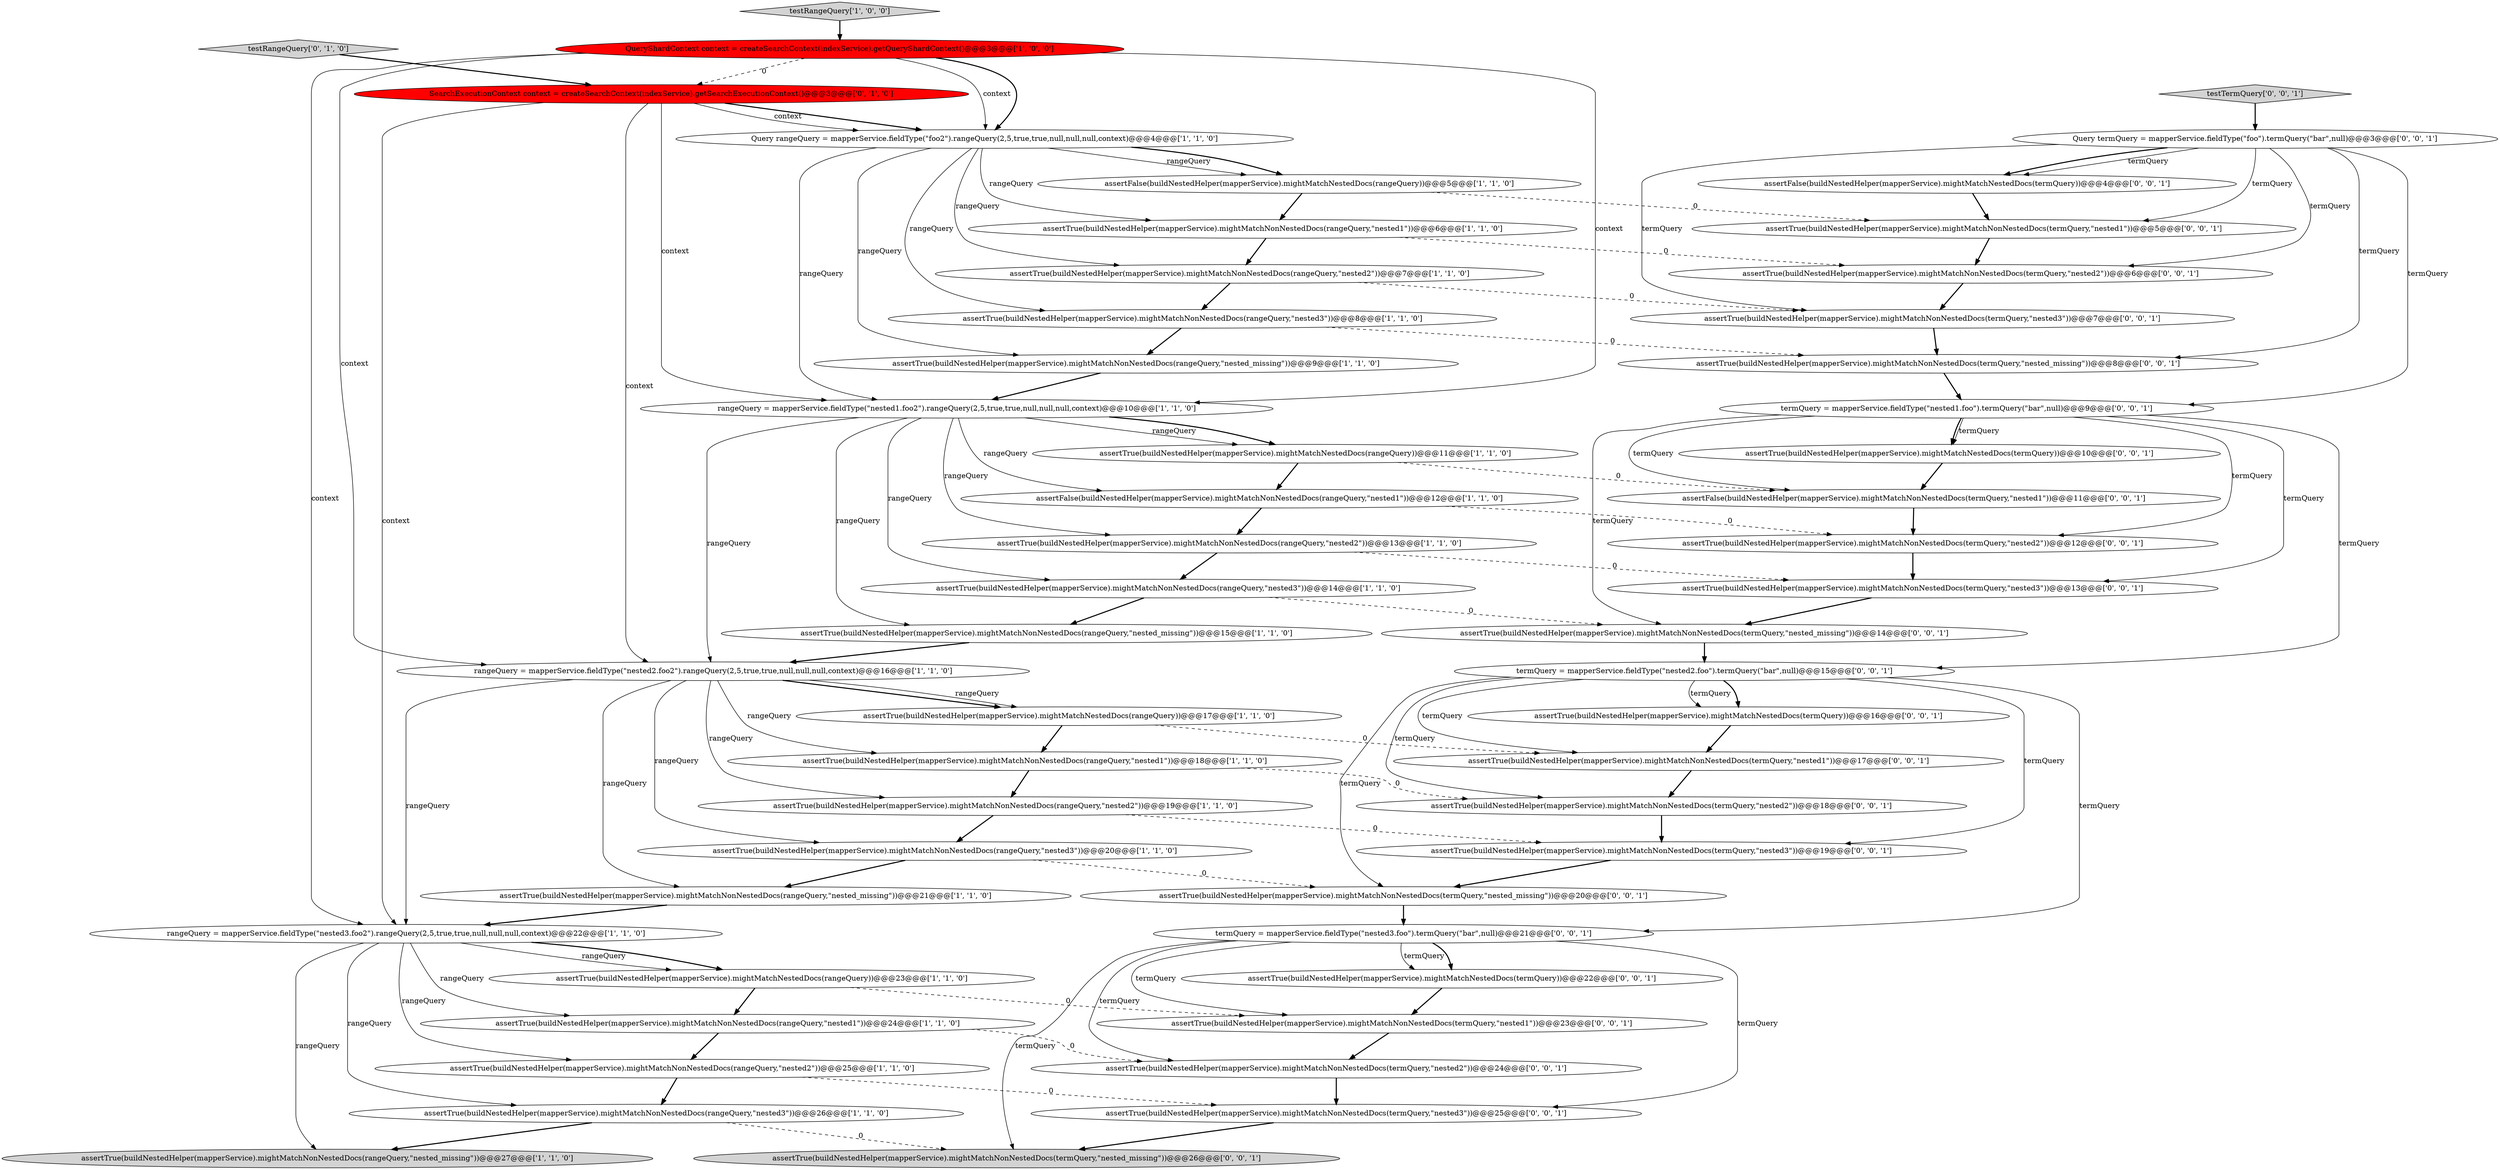 digraph {
37 [style = filled, label = "assertTrue(buildNestedHelper(mapperService).mightMatchNestedDocs(termQuery))@@@16@@@['0', '0', '1']", fillcolor = white, shape = ellipse image = "AAA0AAABBB3BBB"];
16 [style = filled, label = "assertTrue(buildNestedHelper(mapperService).mightMatchNonNestedDocs(rangeQuery,\"nested_missing\"))@@@27@@@['1', '1', '0']", fillcolor = lightgray, shape = ellipse image = "AAA0AAABBB1BBB"];
49 [style = filled, label = "assertTrue(buildNestedHelper(mapperService).mightMatchNonNestedDocs(termQuery,\"nested1\"))@@@5@@@['0', '0', '1']", fillcolor = white, shape = ellipse image = "AAA0AAABBB3BBB"];
31 [style = filled, label = "termQuery = mapperService.fieldType(\"nested2.foo\").termQuery(\"bar\",null)@@@15@@@['0', '0', '1']", fillcolor = white, shape = ellipse image = "AAA0AAABBB3BBB"];
34 [style = filled, label = "assertTrue(buildNestedHelper(mapperService).mightMatchNonNestedDocs(termQuery,\"nested2\"))@@@6@@@['0', '0', '1']", fillcolor = white, shape = ellipse image = "AAA0AAABBB3BBB"];
48 [style = filled, label = "Query termQuery = mapperService.fieldType(\"foo\").termQuery(\"bar\",null)@@@3@@@['0', '0', '1']", fillcolor = white, shape = ellipse image = "AAA0AAABBB3BBB"];
39 [style = filled, label = "assertTrue(buildNestedHelper(mapperService).mightMatchNonNestedDocs(termQuery,\"nested3\"))@@@13@@@['0', '0', '1']", fillcolor = white, shape = ellipse image = "AAA0AAABBB3BBB"];
8 [style = filled, label = "assertTrue(buildNestedHelper(mapperService).mightMatchNonNestedDocs(rangeQuery,\"nested2\"))@@@13@@@['1', '1', '0']", fillcolor = white, shape = ellipse image = "AAA0AAABBB1BBB"];
33 [style = filled, label = "assertTrue(buildNestedHelper(mapperService).mightMatchNonNestedDocs(termQuery,\"nested1\"))@@@17@@@['0', '0', '1']", fillcolor = white, shape = ellipse image = "AAA0AAABBB3BBB"];
42 [style = filled, label = "assertFalse(buildNestedHelper(mapperService).mightMatchNestedDocs(termQuery))@@@4@@@['0', '0', '1']", fillcolor = white, shape = ellipse image = "AAA0AAABBB3BBB"];
50 [style = filled, label = "assertTrue(buildNestedHelper(mapperService).mightMatchNonNestedDocs(termQuery,\"nested2\"))@@@18@@@['0', '0', '1']", fillcolor = white, shape = ellipse image = "AAA0AAABBB3BBB"];
32 [style = filled, label = "termQuery = mapperService.fieldType(\"nested1.foo\").termQuery(\"bar\",null)@@@9@@@['0', '0', '1']", fillcolor = white, shape = ellipse image = "AAA0AAABBB3BBB"];
5 [style = filled, label = "rangeQuery = mapperService.fieldType(\"nested2.foo2\").rangeQuery(2,5,true,true,null,null,null,context)@@@16@@@['1', '1', '0']", fillcolor = white, shape = ellipse image = "AAA0AAABBB1BBB"];
13 [style = filled, label = "assertTrue(buildNestedHelper(mapperService).mightMatchNonNestedDocs(rangeQuery,\"nested2\"))@@@7@@@['1', '1', '0']", fillcolor = white, shape = ellipse image = "AAA0AAABBB1BBB"];
24 [style = filled, label = "rangeQuery = mapperService.fieldType(\"nested3.foo2\").rangeQuery(2,5,true,true,null,null,null,context)@@@22@@@['1', '1', '0']", fillcolor = white, shape = ellipse image = "AAA0AAABBB1BBB"];
26 [style = filled, label = "SearchExecutionContext context = createSearchContext(indexService).getSearchExecutionContext()@@@3@@@['0', '1', '0']", fillcolor = red, shape = ellipse image = "AAA1AAABBB2BBB"];
4 [style = filled, label = "assertTrue(buildNestedHelper(mapperService).mightMatchNonNestedDocs(rangeQuery,\"nested3\"))@@@20@@@['1', '1', '0']", fillcolor = white, shape = ellipse image = "AAA0AAABBB1BBB"];
40 [style = filled, label = "assertTrue(buildNestedHelper(mapperService).mightMatchNonNestedDocs(termQuery,\"nested2\"))@@@24@@@['0', '0', '1']", fillcolor = white, shape = ellipse image = "AAA0AAABBB3BBB"];
51 [style = filled, label = "assertTrue(buildNestedHelper(mapperService).mightMatchNestedDocs(termQuery))@@@22@@@['0', '0', '1']", fillcolor = white, shape = ellipse image = "AAA0AAABBB3BBB"];
44 [style = filled, label = "assertTrue(buildNestedHelper(mapperService).mightMatchNonNestedDocs(termQuery,\"nested3\"))@@@25@@@['0', '0', '1']", fillcolor = white, shape = ellipse image = "AAA0AAABBB3BBB"];
52 [style = filled, label = "assertTrue(buildNestedHelper(mapperService).mightMatchNonNestedDocs(termQuery,\"nested_missing\"))@@@8@@@['0', '0', '1']", fillcolor = white, shape = ellipse image = "AAA0AAABBB3BBB"];
27 [style = filled, label = "testRangeQuery['0', '1', '0']", fillcolor = lightgray, shape = diamond image = "AAA0AAABBB2BBB"];
46 [style = filled, label = "assertTrue(buildNestedHelper(mapperService).mightMatchNonNestedDocs(termQuery,\"nested3\"))@@@7@@@['0', '0', '1']", fillcolor = white, shape = ellipse image = "AAA0AAABBB3BBB"];
14 [style = filled, label = "rangeQuery = mapperService.fieldType(\"nested1.foo2\").rangeQuery(2,5,true,true,null,null,null,context)@@@10@@@['1', '1', '0']", fillcolor = white, shape = ellipse image = "AAA0AAABBB1BBB"];
30 [style = filled, label = "assertTrue(buildNestedHelper(mapperService).mightMatchNestedDocs(termQuery))@@@10@@@['0', '0', '1']", fillcolor = white, shape = ellipse image = "AAA0AAABBB3BBB"];
17 [style = filled, label = "assertTrue(buildNestedHelper(mapperService).mightMatchNonNestedDocs(rangeQuery,\"nested_missing\"))@@@15@@@['1', '1', '0']", fillcolor = white, shape = ellipse image = "AAA0AAABBB1BBB"];
35 [style = filled, label = "assertTrue(buildNestedHelper(mapperService).mightMatchNonNestedDocs(termQuery,\"nested_missing\"))@@@26@@@['0', '0', '1']", fillcolor = lightgray, shape = ellipse image = "AAA0AAABBB3BBB"];
18 [style = filled, label = "assertTrue(buildNestedHelper(mapperService).mightMatchNonNestedDocs(rangeQuery,\"nested1\"))@@@18@@@['1', '1', '0']", fillcolor = white, shape = ellipse image = "AAA0AAABBB1BBB"];
23 [style = filled, label = "QueryShardContext context = createSearchContext(indexService).getQueryShardContext()@@@3@@@['1', '0', '0']", fillcolor = red, shape = ellipse image = "AAA1AAABBB1BBB"];
6 [style = filled, label = "assertTrue(buildNestedHelper(mapperService).mightMatchNonNestedDocs(rangeQuery,\"nested3\"))@@@8@@@['1', '1', '0']", fillcolor = white, shape = ellipse image = "AAA0AAABBB1BBB"];
47 [style = filled, label = "testTermQuery['0', '0', '1']", fillcolor = lightgray, shape = diamond image = "AAA0AAABBB3BBB"];
19 [style = filled, label = "assertTrue(buildNestedHelper(mapperService).mightMatchNonNestedDocs(rangeQuery,\"nested2\"))@@@19@@@['1', '1', '0']", fillcolor = white, shape = ellipse image = "AAA0AAABBB1BBB"];
9 [style = filled, label = "assertTrue(buildNestedHelper(mapperService).mightMatchNonNestedDocs(rangeQuery,\"nested1\"))@@@6@@@['1', '1', '0']", fillcolor = white, shape = ellipse image = "AAA0AAABBB1BBB"];
1 [style = filled, label = "testRangeQuery['1', '0', '0']", fillcolor = lightgray, shape = diamond image = "AAA0AAABBB1BBB"];
36 [style = filled, label = "assertTrue(buildNestedHelper(mapperService).mightMatchNonNestedDocs(termQuery,\"nested2\"))@@@12@@@['0', '0', '1']", fillcolor = white, shape = ellipse image = "AAA0AAABBB3BBB"];
0 [style = filled, label = "assertFalse(buildNestedHelper(mapperService).mightMatchNestedDocs(rangeQuery))@@@5@@@['1', '1', '0']", fillcolor = white, shape = ellipse image = "AAA0AAABBB1BBB"];
25 [style = filled, label = "assertTrue(buildNestedHelper(mapperService).mightMatchNonNestedDocs(rangeQuery,\"nested3\"))@@@26@@@['1', '1', '0']", fillcolor = white, shape = ellipse image = "AAA0AAABBB1BBB"];
45 [style = filled, label = "assertFalse(buildNestedHelper(mapperService).mightMatchNonNestedDocs(termQuery,\"nested1\"))@@@11@@@['0', '0', '1']", fillcolor = white, shape = ellipse image = "AAA0AAABBB3BBB"];
2 [style = filled, label = "assertTrue(buildNestedHelper(mapperService).mightMatchNonNestedDocs(rangeQuery,\"nested_missing\"))@@@9@@@['1', '1', '0']", fillcolor = white, shape = ellipse image = "AAA0AAABBB1BBB"];
38 [style = filled, label = "assertTrue(buildNestedHelper(mapperService).mightMatchNonNestedDocs(termQuery,\"nested3\"))@@@19@@@['0', '0', '1']", fillcolor = white, shape = ellipse image = "AAA0AAABBB3BBB"];
10 [style = filled, label = "assertTrue(buildNestedHelper(mapperService).mightMatchNonNestedDocs(rangeQuery,\"nested2\"))@@@25@@@['1', '1', '0']", fillcolor = white, shape = ellipse image = "AAA0AAABBB1BBB"];
21 [style = filled, label = "assertTrue(buildNestedHelper(mapperService).mightMatchNestedDocs(rangeQuery))@@@17@@@['1', '1', '0']", fillcolor = white, shape = ellipse image = "AAA0AAABBB1BBB"];
3 [style = filled, label = "assertTrue(buildNestedHelper(mapperService).mightMatchNonNestedDocs(rangeQuery,\"nested3\"))@@@14@@@['1', '1', '0']", fillcolor = white, shape = ellipse image = "AAA0AAABBB1BBB"];
22 [style = filled, label = "assertTrue(buildNestedHelper(mapperService).mightMatchNonNestedDocs(rangeQuery,\"nested1\"))@@@24@@@['1', '1', '0']", fillcolor = white, shape = ellipse image = "AAA0AAABBB1BBB"];
43 [style = filled, label = "termQuery = mapperService.fieldType(\"nested3.foo\").termQuery(\"bar\",null)@@@21@@@['0', '0', '1']", fillcolor = white, shape = ellipse image = "AAA0AAABBB3BBB"];
41 [style = filled, label = "assertTrue(buildNestedHelper(mapperService).mightMatchNonNestedDocs(termQuery,\"nested1\"))@@@23@@@['0', '0', '1']", fillcolor = white, shape = ellipse image = "AAA0AAABBB3BBB"];
11 [style = filled, label = "Query rangeQuery = mapperService.fieldType(\"foo2\").rangeQuery(2,5,true,true,null,null,null,context)@@@4@@@['1', '1', '0']", fillcolor = white, shape = ellipse image = "AAA0AAABBB1BBB"];
12 [style = filled, label = "assertTrue(buildNestedHelper(mapperService).mightMatchNestedDocs(rangeQuery))@@@11@@@['1', '1', '0']", fillcolor = white, shape = ellipse image = "AAA0AAABBB1BBB"];
28 [style = filled, label = "assertTrue(buildNestedHelper(mapperService).mightMatchNonNestedDocs(termQuery,\"nested_missing\"))@@@14@@@['0', '0', '1']", fillcolor = white, shape = ellipse image = "AAA0AAABBB3BBB"];
7 [style = filled, label = "assertTrue(buildNestedHelper(mapperService).mightMatchNestedDocs(rangeQuery))@@@23@@@['1', '1', '0']", fillcolor = white, shape = ellipse image = "AAA0AAABBB1BBB"];
20 [style = filled, label = "assertTrue(buildNestedHelper(mapperService).mightMatchNonNestedDocs(rangeQuery,\"nested_missing\"))@@@21@@@['1', '1', '0']", fillcolor = white, shape = ellipse image = "AAA0AAABBB1BBB"];
29 [style = filled, label = "assertTrue(buildNestedHelper(mapperService).mightMatchNonNestedDocs(termQuery,\"nested_missing\"))@@@20@@@['0', '0', '1']", fillcolor = white, shape = ellipse image = "AAA0AAABBB3BBB"];
15 [style = filled, label = "assertFalse(buildNestedHelper(mapperService).mightMatchNonNestedDocs(rangeQuery,\"nested1\"))@@@12@@@['1', '1', '0']", fillcolor = white, shape = ellipse image = "AAA0AAABBB1BBB"];
14->12 [style = solid, label="rangeQuery"];
32->36 [style = solid, label="termQuery"];
31->37 [style = bold, label=""];
34->46 [style = bold, label=""];
11->2 [style = solid, label="rangeQuery"];
23->11 [style = solid, label="context"];
44->35 [style = bold, label=""];
23->14 [style = solid, label="context"];
23->5 [style = solid, label="context"];
5->18 [style = solid, label="rangeQuery"];
24->7 [style = solid, label="rangeQuery"];
26->14 [style = solid, label="context"];
24->16 [style = solid, label="rangeQuery"];
26->11 [style = bold, label=""];
21->18 [style = bold, label=""];
1->23 [style = bold, label=""];
14->5 [style = solid, label="rangeQuery"];
13->46 [style = dashed, label="0"];
19->38 [style = dashed, label="0"];
2->14 [style = bold, label=""];
29->43 [style = bold, label=""];
37->33 [style = bold, label=""];
0->49 [style = dashed, label="0"];
17->5 [style = bold, label=""];
43->51 [style = solid, label="termQuery"];
47->48 [style = bold, label=""];
43->51 [style = bold, label=""];
11->0 [style = solid, label="rangeQuery"];
18->19 [style = bold, label=""];
31->43 [style = solid, label="termQuery"];
5->20 [style = solid, label="rangeQuery"];
15->36 [style = dashed, label="0"];
24->22 [style = solid, label="rangeQuery"];
26->11 [style = solid, label="context"];
33->50 [style = bold, label=""];
9->34 [style = dashed, label="0"];
5->24 [style = solid, label="rangeQuery"];
6->2 [style = bold, label=""];
5->21 [style = bold, label=""];
48->42 [style = solid, label="termQuery"];
14->3 [style = solid, label="rangeQuery"];
48->49 [style = solid, label="termQuery"];
10->25 [style = bold, label=""];
24->10 [style = solid, label="rangeQuery"];
31->50 [style = solid, label="termQuery"];
32->45 [style = solid, label="termQuery"];
24->7 [style = bold, label=""];
14->15 [style = solid, label="rangeQuery"];
27->26 [style = bold, label=""];
31->37 [style = solid, label="termQuery"];
48->34 [style = solid, label="termQuery"];
48->46 [style = solid, label="termQuery"];
3->28 [style = dashed, label="0"];
12->45 [style = dashed, label="0"];
32->31 [style = solid, label="termQuery"];
28->31 [style = bold, label=""];
8->3 [style = bold, label=""];
45->36 [style = bold, label=""];
31->38 [style = solid, label="termQuery"];
48->52 [style = solid, label="termQuery"];
23->26 [style = dashed, label="0"];
31->29 [style = solid, label="termQuery"];
25->16 [style = bold, label=""];
26->5 [style = solid, label="context"];
32->30 [style = bold, label=""];
36->39 [style = bold, label=""];
43->44 [style = solid, label="termQuery"];
43->40 [style = solid, label="termQuery"];
6->52 [style = dashed, label="0"];
31->33 [style = solid, label="termQuery"];
24->25 [style = solid, label="rangeQuery"];
7->22 [style = bold, label=""];
32->39 [style = solid, label="termQuery"];
41->40 [style = bold, label=""];
4->20 [style = bold, label=""];
22->10 [style = bold, label=""];
3->17 [style = bold, label=""];
7->41 [style = dashed, label="0"];
23->24 [style = solid, label="context"];
32->28 [style = solid, label="termQuery"];
5->4 [style = solid, label="rangeQuery"];
43->35 [style = solid, label="termQuery"];
13->6 [style = bold, label=""];
23->11 [style = bold, label=""];
11->13 [style = solid, label="rangeQuery"];
15->8 [style = bold, label=""];
5->19 [style = solid, label="rangeQuery"];
5->21 [style = solid, label="rangeQuery"];
40->44 [style = bold, label=""];
0->9 [style = bold, label=""];
22->40 [style = dashed, label="0"];
38->29 [style = bold, label=""];
12->15 [style = bold, label=""];
10->44 [style = dashed, label="0"];
11->14 [style = solid, label="rangeQuery"];
48->32 [style = solid, label="termQuery"];
25->35 [style = dashed, label="0"];
49->34 [style = bold, label=""];
43->41 [style = solid, label="termQuery"];
48->42 [style = bold, label=""];
11->9 [style = solid, label="rangeQuery"];
14->8 [style = solid, label="rangeQuery"];
46->52 [style = bold, label=""];
39->28 [style = bold, label=""];
18->50 [style = dashed, label="0"];
11->0 [style = bold, label=""];
50->38 [style = bold, label=""];
32->30 [style = solid, label="termQuery"];
52->32 [style = bold, label=""];
21->33 [style = dashed, label="0"];
11->6 [style = solid, label="rangeQuery"];
8->39 [style = dashed, label="0"];
26->24 [style = solid, label="context"];
14->12 [style = bold, label=""];
42->49 [style = bold, label=""];
19->4 [style = bold, label=""];
4->29 [style = dashed, label="0"];
20->24 [style = bold, label=""];
51->41 [style = bold, label=""];
14->17 [style = solid, label="rangeQuery"];
30->45 [style = bold, label=""];
9->13 [style = bold, label=""];
}
